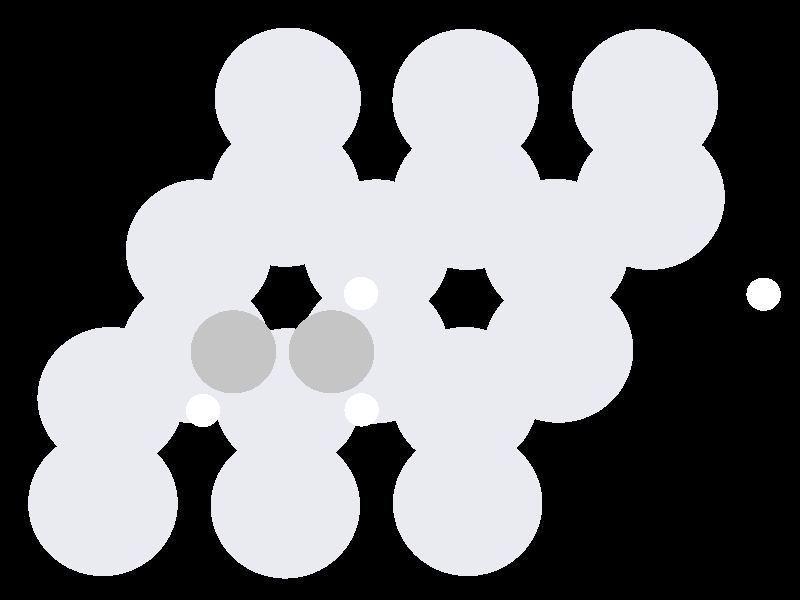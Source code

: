 #include "colors.inc"
#include "finish.inc"

global_settings {assumed_gamma 1 max_trace_level 6}
background {color White transmit 1.0}
camera {perspective
  right -12.10*x up 9.34*y
  direction 100.00*z
  location <0,0,100.00> look_at <0,0,0>}


light_source {<  2.00,   3.00,  40.00> color White
  area_light <0.70, 0, 0>, <0, 0.70, 0>, 3, 3
  adaptive 1 jitter}
// no fog
#declare simple = finish {phong 0.7}
#declare pale = finish {ambient 0.5 diffuse 0.85 roughness 0.001 specular 0.200 }
#declare intermediate = finish {ambient 0.3 diffuse 0.6 specular 0.1 roughness 0.04}
#declare vmd = finish {ambient 0.0 diffuse 0.65 phong 0.1 phong_size 40.0 specular 0.5 }
#declare jmol = finish {ambient 0.2 diffuse 0.6 specular 1 roughness 0.001 metallic}
#declare ase2 = finish {ambient 0.05 brilliance 3 diffuse 0.6 metallic specular 0.7 roughness 0.04 reflection 0.15}
#declare ase3 = finish {ambient 0.15 brilliance 2 diffuse 0.6 metallic specular 1.0 roughness 0.001 reflection 0.0}
#declare glass = finish {ambient 0.05 diffuse 0.3 specular 1.0 roughness 0.001}
#declare glass2 = finish {ambient 0.01 diffuse 0.3 specular 1.0 reflection 0.25 roughness 0.001}
#declare Rcell = 0.050;
#declare Rbond = 0.100;

#macro atom(LOC, R, COL, TRANS, FIN)
  sphere{LOC, R texture{pigment{color COL transmit TRANS} finish{FIN}}}
#end
#macro constrain(LOC, R, COL, TRANS FIN)
union{torus{R, Rcell rotate 45*z texture{pigment{color COL transmit TRANS} finish{FIN}}}
     torus{R, Rcell rotate -45*z texture{pigment{color COL transmit TRANS} finish{FIN}}}
     translate LOC}
#end

// no cell vertices
atom(< -4.59,  -1.60,  -4.89>, 1.16, rgb <0.82, 0.82, 0.88>, 0.0, ase3) // #0
atom(< -1.78,  -1.62,  -4.92>, 1.16, rgb <0.82, 0.82, 0.88>, 0.0, ase3) // #1
atom(<  1.03,  -1.60,  -4.89>, 1.16, rgb <0.82, 0.82, 0.88>, 0.0, ase3) // #2
atom(< -3.19,   0.81,  -4.91>, 1.16, rgb <0.82, 0.82, 0.88>, 0.0, ase3) // #3
atom(< -0.37,   0.81,  -4.91>, 1.16, rgb <0.82, 0.82, 0.88>, 0.0, ase3) // #4
atom(<  2.47,   0.82,  -4.93>, 1.16, rgb <0.82, 0.82, 0.88>, 0.0, ase3) // #5
atom(< -1.78,   3.29,  -4.95>, 1.16, rgb <0.82, 0.82, 0.88>, 0.0, ase3) // #6
atom(<  1.04,   3.27,  -4.95>, 1.16, rgb <0.82, 0.82, 0.88>, 0.0, ase3) // #7
atom(<  3.89,   3.27,  -4.95>, 1.16, rgb <0.82, 0.82, 0.88>, 0.0, ase3) // #8
atom(< -4.61,  -3.25,  -2.62>, 1.16, rgb <0.82, 0.82, 0.88>, 0.0, ase3) // #9
atom(< -1.78,  -3.29,  -2.65>, 1.16, rgb <0.82, 0.82, 0.88>, 0.0, ase3) // #10
atom(<  1.05,  -3.25,  -2.62>, 1.16, rgb <0.82, 0.82, 0.88>, 0.0, ase3) // #11
atom(< -3.16,  -0.81,  -2.44>, 1.16, rgb <0.82, 0.82, 0.88>, 0.0, ase3) // #12
atom(< -0.40,  -0.81,  -2.43>, 1.16, rgb <0.82, 0.82, 0.88>, 0.0, ase3) // #13
atom(<  2.46,  -0.80,  -2.59>, 1.16, rgb <0.82, 0.82, 0.88>, 0.0, ase3) // #14
atom(< -1.78,   1.69,  -2.64>, 1.16, rgb <0.82, 0.82, 0.88>, 0.0, ase3) // #15
atom(<  1.05,   1.64,  -2.61>, 1.16, rgb <0.82, 0.82, 0.88>, 0.0, ase3) // #16
atom(<  3.88,   1.64,  -2.61>, 1.16, rgb <0.82, 0.82, 0.88>, 0.0, ase3) // #17
atom(< -2.53,  -0.81,  -0.41>, 0.65, rgb <0.56, 0.56, 0.56>, 0.0, ase3) // #18
atom(< -1.04,  -0.81,  -0.41>, 0.65, rgb <0.56, 0.56, 0.56>, 0.0, ase3) // #19
atom(< -2.98,  -1.72,  -0.01>, 0.26, rgb <1.00, 1.00, 1.00>, 0.0, ase3) // #20
atom(<  5.50,   0.09,  -0.00>, 0.26, rgb <1.00, 1.00, 1.00>, 0.0, ase3) // #21
atom(< -0.58,  -1.71,  -0.00>, 0.26, rgb <1.00, 1.00, 1.00>, 0.0, ase3) // #22
atom(< -0.59,   0.10,   0.00>, 0.26, rgb <1.00, 1.00, 1.00>, 0.0, ase3) // #23

// no constraints
